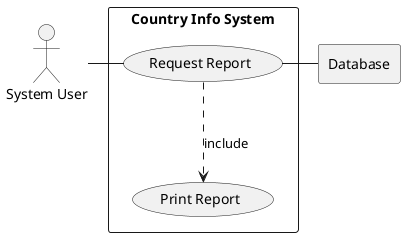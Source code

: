 @startuml

actor HR as "System User"

rectangle Database

rectangle "Country Info System" {
    usecase UC4 as "Request Report"

    usecase UCa as "Print Report"

    HR - UC4
    UC4 ..> UCa : include
    UC4 - Database
}

@enduml